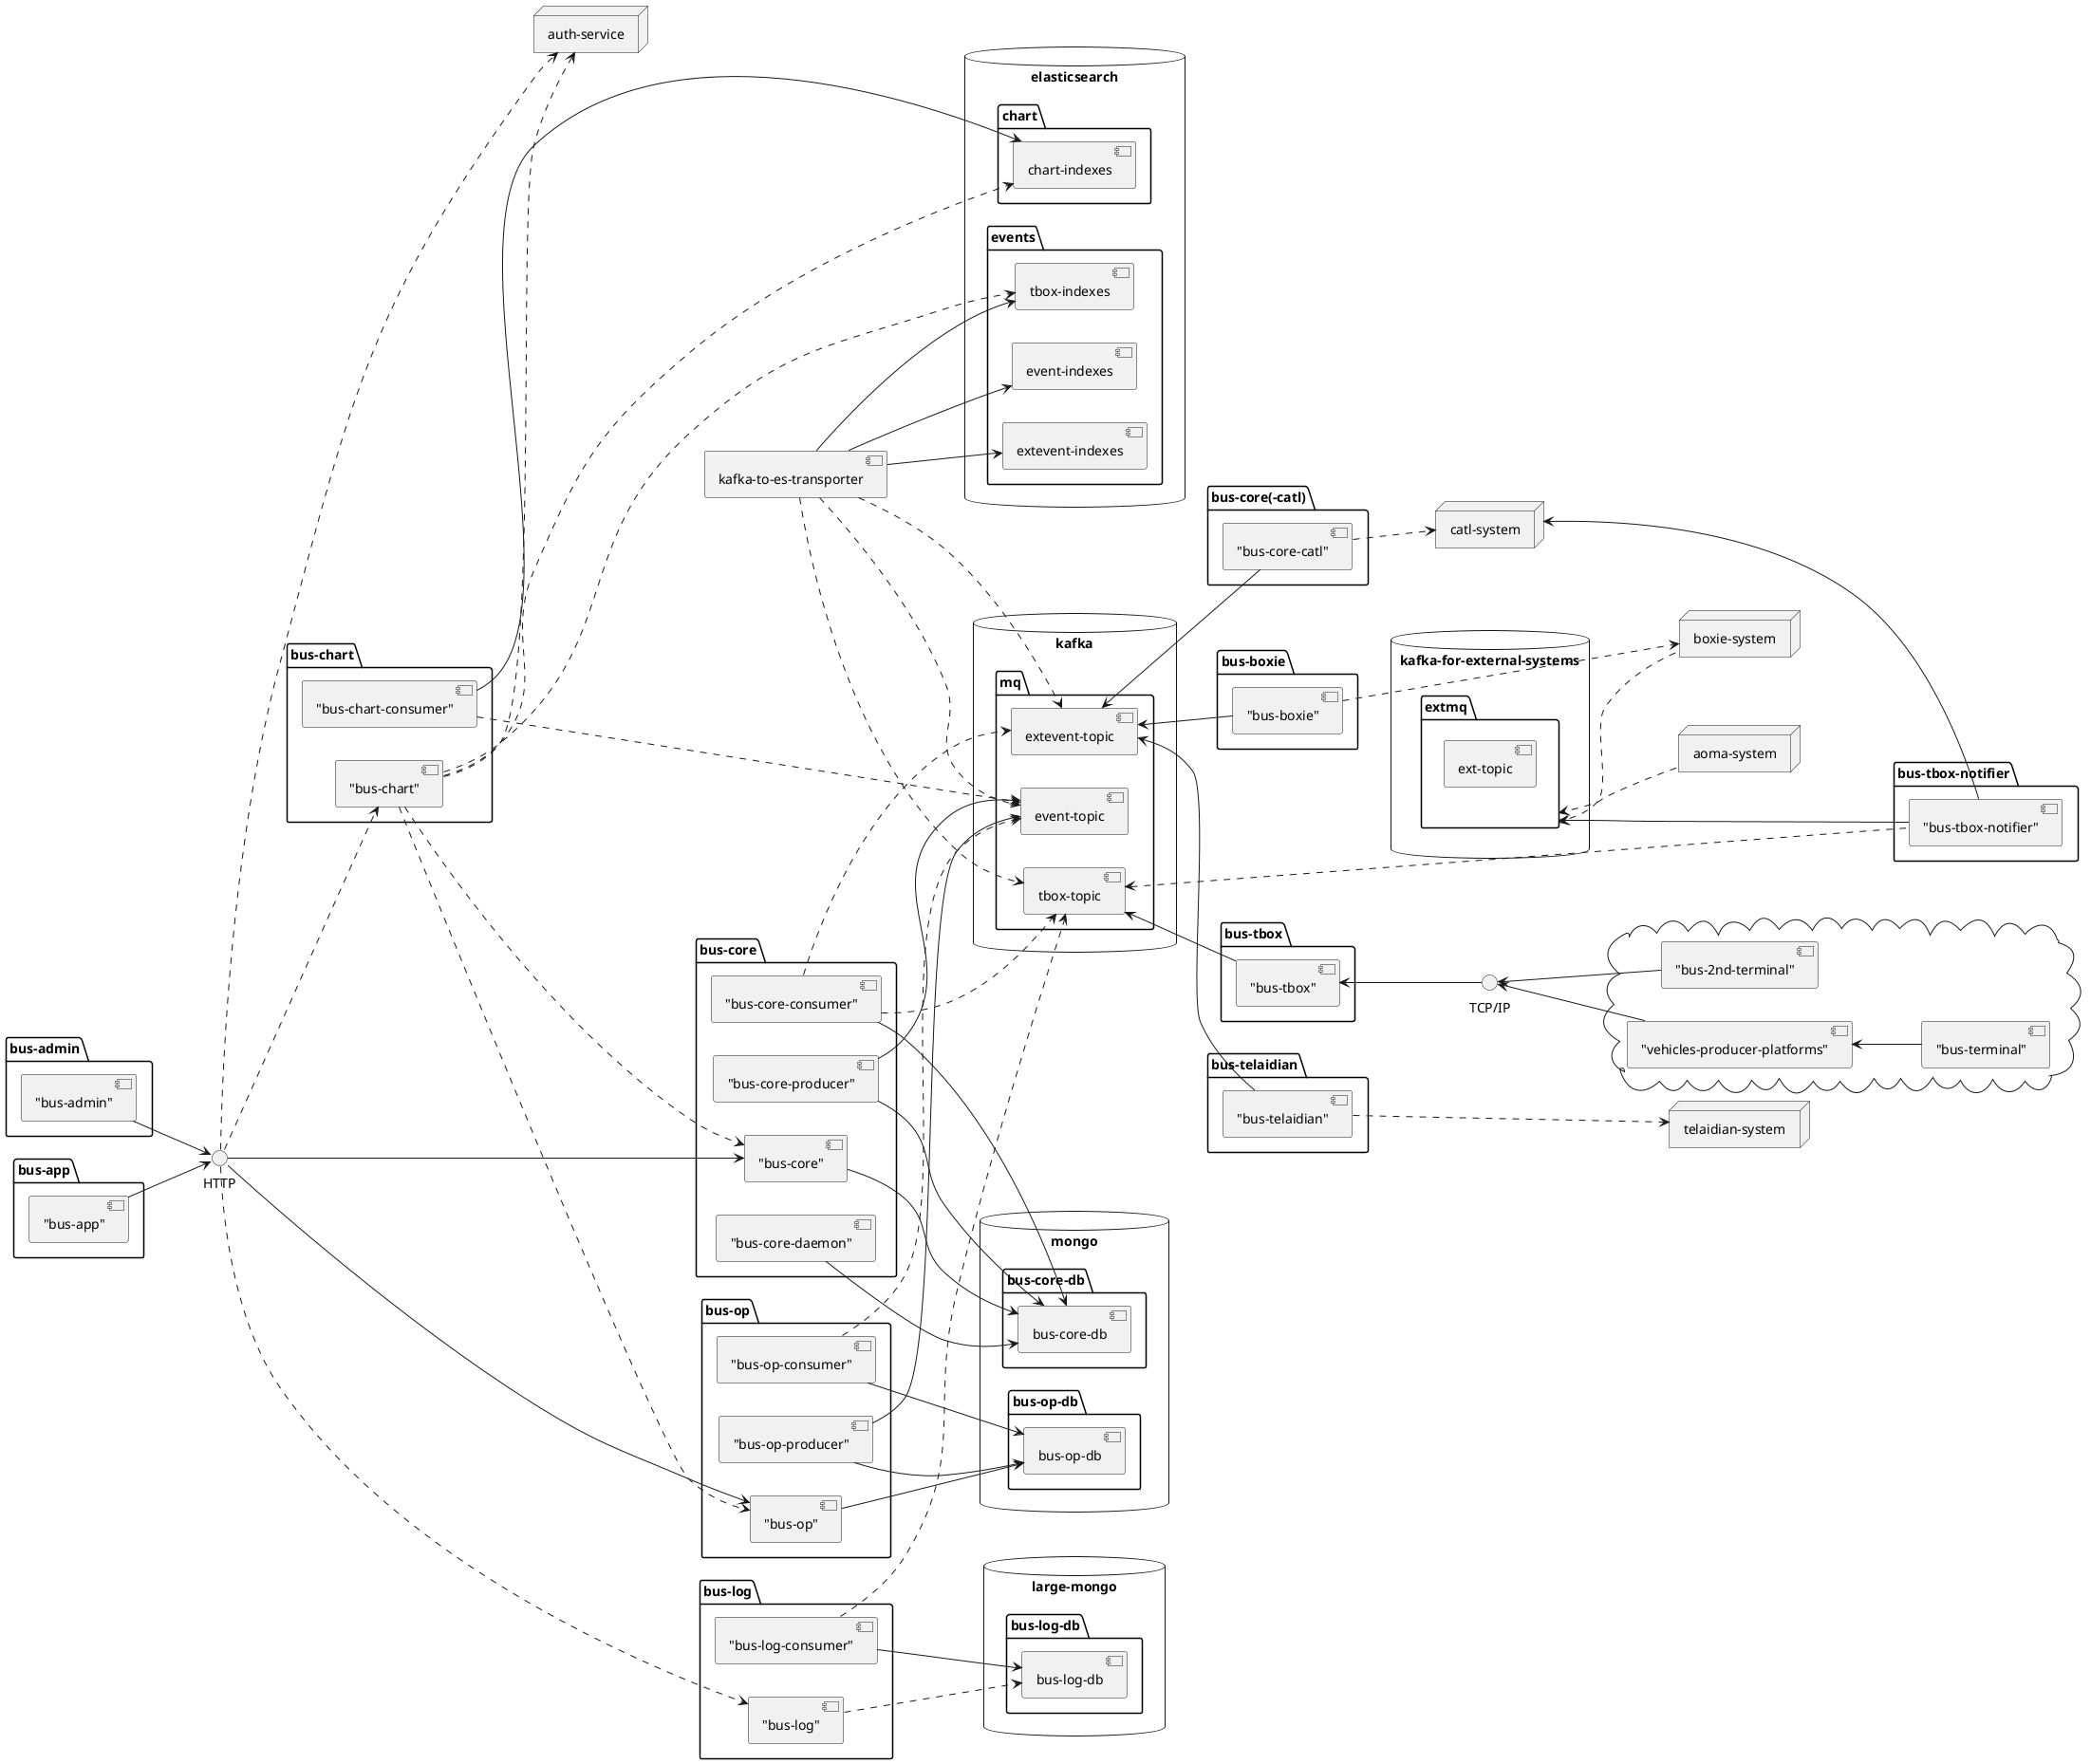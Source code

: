 @startuml

left to right direction

interface "TCP/IP" as tcpip

cloud {
    tcpip <-- ["bus-2nd-terminal"]
    tcpip <-- ["vehicles-producer-platforms"]
    ["vehicles-producer-platforms"] <-- ["bus-terminal"]
}


interface "HTTP" as http

database mongo {
    folder "bus-core-db" {
        ["bus-core-db"]
    }
    folder "bus-op-db" {
        ["bus-op-db"]
    }
}

database "large-mongo" {
    folder "bus-log-db" {
        ["bus-log-db"]
    }
}

database elasticsearch {
    folder "chart" {
        ["chart-indexes"]
    }
    folder "events" {
        ["tbox-indexes"]
        ["event-indexes"]
        ["extevent-indexes"]
    }
}

database kafka {
    folder [mq] {
        ["tbox-topic"]
        ["event-topic"]
        ["extevent-topic"]
    }
}

database "kafka-for-external-systems" {
    folder [extmq] {
        ["ext-topic"]
    }
}

component "kafka-to-es-transporter" as transporter
transporter ...> ["tbox-topic"]
transporter ...> ["event-topic"]
transporter ...> ["extevent-topic"]
transporter ---> ["tbox-indexes"]
transporter ---> ["event-indexes"]
transporter ---> ["extevent-indexes"]

node "catl-system" as catlsys

package "bus-tbox" {
    ["bus-tbox"] <-- tcpip
    ["tbox-topic"] <-- ["bus-tbox"]
}

package "bus-core" {      
    ["bus-core-consumer"] ...> ["tbox-topic"]
    ["bus-core-consumer"] ...> ["extevent-topic"]
    ["bus-core-consumer"] ---> ["bus-core-db"]
    ["bus-core"] as buscore
    buscore ---> ["bus-core-db"]
    http --> buscore
    ["bus-core-daemon"] ---> ["bus-core-db"]
    ["bus-core-producer"] ---> ["bus-core-db"]
    ["bus-core-producer"] ---> ["event-topic"]
}

package "bus-core(-catl)" {
    ["bus-core-catl"] ..> catlsys
    ["extevent-topic"] <-- ["bus-core-catl"]
}

package "bus-op" {
    ["bus-op-consumer"] ...> ["event-topic"]
    ["bus-op-consumer"] ---> ["bus-op-db"]
    ["bus-op"] as busop
    busop ---> ["bus-op-db"]
    http --> busop
    ["bus-op-producer"] ---> ["bus-op-db"]
    ["bus-op-producer"] ---> ["event-topic"]
}

package "bus-log" {
    ["bus-log-consumer"] ...> ["tbox-topic"]
    ["bus-log-consumer"] ---> ["bus-log-db"]
    ["bus-log"] as buslog
    http ..> buslog
    buslog ...> ["bus-log-db"]
}

node "auth-service" as authservice
http ..> authservice

package "bus-chart" {
    ["bus-chart-consumer"] ....> ["event-topic"]
    ["bus-chart-consumer"] -----> ["chart-indexes"]
    ["bus-chart"] as buschart
    http ..> buschart
    buschart .....> ["chart-indexes"]
    buschart .....> ["tbox-indexes"]
    buschart ..> authservice
    buschart ...> buscore
    buschart ...> busop
}

node "aoma-system" as aomasys
extmq <.. aomasys

node "boxie-system" as boxiesys
extmq <.. boxiesys

package "bus-boxie" {
    ["bus-boxie"] ...> boxiesys
    ["extevent-topic"] <-- ["bus-boxie"]
}

node "telaidian-system" as telaidiansys

package "bus-telaidian" {
    ["bus-telaidian"] ...> telaidiansys
    ["extevent-topic"] <-- ["bus-telaidian"] 
}

package "bus-tbox-notifier" {
    ["tbox-topic"] <.. ["bus-tbox-notifier"]
    catlsys <--- ["bus-tbox-notifier"]
    extmq <--- ["bus-tbox-notifier"]
}

package "bus-admin" {
    ["bus-admin"] --> http
}

package "bus-app" {
    ["bus-app"] --> http
}

@enduml
